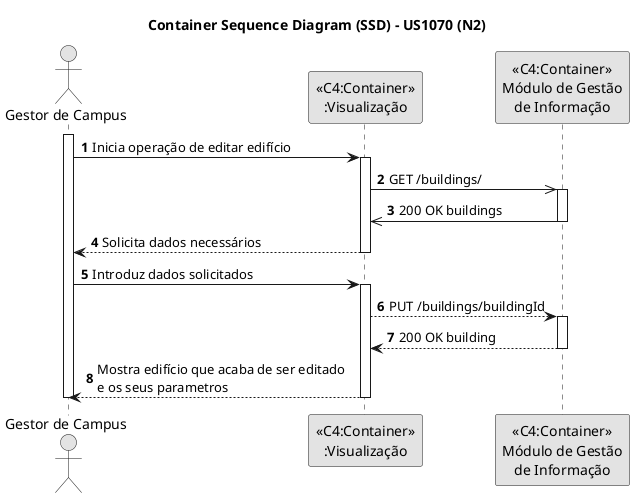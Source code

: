 @startuml
skinparam monochrome true
skinparam packageStyle rectangle
skinparam shadowing false

title Container Sequence Diagram (SSD) - US1070 (N2)

autonumber

actor "Gestor de Campus"

activate "Gestor de Campus"
"Gestor de Campus" -> "<<C4:Container>>\n:Visualização": Inicia operação de editar edifício
activate "<<C4:Container>>\n:Visualização"
"<<C4:Container>>\n:Visualização" ->> "<<C4:Container>>\nMódulo de Gestão\nde Informação": GET /buildings/
activate "<<C4:Container>>\nMódulo de Gestão\nde Informação"
"<<C4:Container>>\nMódulo de Gestão\nde Informação" ->> "<<C4:Container>>\n:Visualização": 200 OK buildings
deactivate "<<C4:Container>>\nMódulo de Gestão\nde Informação"
"<<C4:Container>>\n:Visualização" --> "Gestor de Campus": Solicita dados necessários
deactivate "<<C4:Container>>\n:Visualização"

"Gestor de Campus" -> "<<C4:Container>>\n:Visualização": Introduz dados solicitados
activate "<<C4:Container>>\n:Visualização"
"<<C4:Container>>\n:Visualização" --> "<<C4:Container>>\nMódulo de Gestão\nde Informação": PUT /buildings/buildingId
activate "<<C4:Container>>\nMódulo de Gestão\nde Informação"
"<<C4:Container>>\nMódulo de Gestão\nde Informação" --> "<<C4:Container>>\n:Visualização": 200 OK building
deactivate "<<C4:Container>>\nMódulo de Gestão\nde Informação"
"Gestor de Campus" <-- "<<C4:Container>>\n:Visualização": Mostra edifício que acaba de ser editado \ne os seus parametros
deactivate "<<C4:Container>>\n:Visualização"
deactivate "Gestor de Campus"

@enduml
